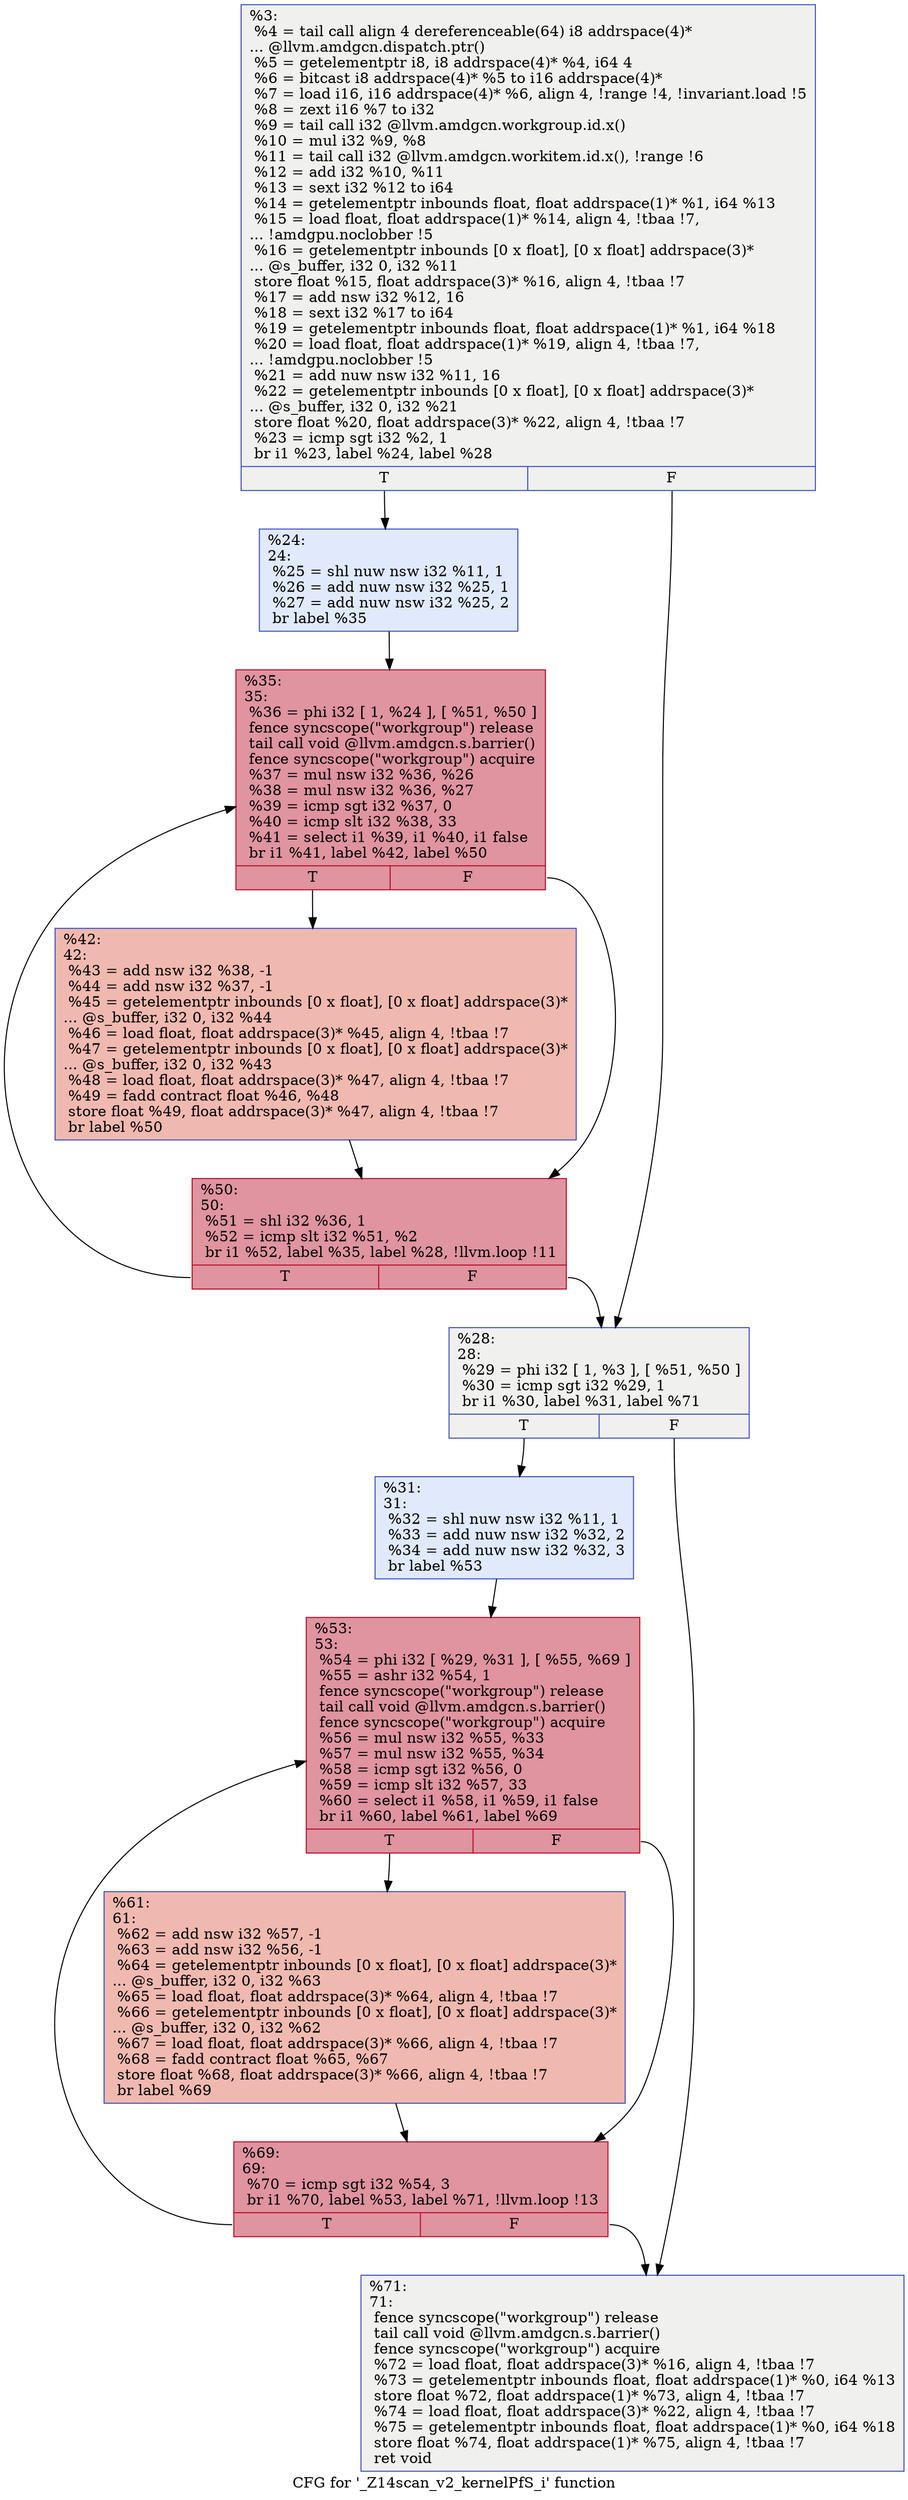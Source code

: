 digraph "CFG for '_Z14scan_v2_kernelPfS_i' function" {
	label="CFG for '_Z14scan_v2_kernelPfS_i' function";

	Node0x5077640 [shape=record,color="#3d50c3ff", style=filled, fillcolor="#dedcdb70",label="{%3:\l  %4 = tail call align 4 dereferenceable(64) i8 addrspace(4)*\l... @llvm.amdgcn.dispatch.ptr()\l  %5 = getelementptr i8, i8 addrspace(4)* %4, i64 4\l  %6 = bitcast i8 addrspace(4)* %5 to i16 addrspace(4)*\l  %7 = load i16, i16 addrspace(4)* %6, align 4, !range !4, !invariant.load !5\l  %8 = zext i16 %7 to i32\l  %9 = tail call i32 @llvm.amdgcn.workgroup.id.x()\l  %10 = mul i32 %9, %8\l  %11 = tail call i32 @llvm.amdgcn.workitem.id.x(), !range !6\l  %12 = add i32 %10, %11\l  %13 = sext i32 %12 to i64\l  %14 = getelementptr inbounds float, float addrspace(1)* %1, i64 %13\l  %15 = load float, float addrspace(1)* %14, align 4, !tbaa !7,\l... !amdgpu.noclobber !5\l  %16 = getelementptr inbounds [0 x float], [0 x float] addrspace(3)*\l... @s_buffer, i32 0, i32 %11\l  store float %15, float addrspace(3)* %16, align 4, !tbaa !7\l  %17 = add nsw i32 %12, 16\l  %18 = sext i32 %17 to i64\l  %19 = getelementptr inbounds float, float addrspace(1)* %1, i64 %18\l  %20 = load float, float addrspace(1)* %19, align 4, !tbaa !7,\l... !amdgpu.noclobber !5\l  %21 = add nuw nsw i32 %11, 16\l  %22 = getelementptr inbounds [0 x float], [0 x float] addrspace(3)*\l... @s_buffer, i32 0, i32 %21\l  store float %20, float addrspace(3)* %22, align 4, !tbaa !7\l  %23 = icmp sgt i32 %2, 1\l  br i1 %23, label %24, label %28\l|{<s0>T|<s1>F}}"];
	Node0x5077640:s0 -> Node0x507ab00;
	Node0x5077640:s1 -> Node0x507ab90;
	Node0x507ab00 [shape=record,color="#3d50c3ff", style=filled, fillcolor="#b9d0f970",label="{%24:\l24:                                               \l  %25 = shl nuw nsw i32 %11, 1\l  %26 = add nuw nsw i32 %25, 1\l  %27 = add nuw nsw i32 %25, 2\l  br label %35\l}"];
	Node0x507ab00 -> Node0x507aeb0;
	Node0x507ab90 [shape=record,color="#3d50c3ff", style=filled, fillcolor="#dedcdb70",label="{%28:\l28:                                               \l  %29 = phi i32 [ 1, %3 ], [ %51, %50 ]\l  %30 = icmp sgt i32 %29, 1\l  br i1 %30, label %31, label %71\l|{<s0>T|<s1>F}}"];
	Node0x507ab90:s0 -> Node0x507b170;
	Node0x507ab90:s1 -> Node0x507b200;
	Node0x507b170 [shape=record,color="#3d50c3ff", style=filled, fillcolor="#b9d0f970",label="{%31:\l31:                                               \l  %32 = shl nuw nsw i32 %11, 1\l  %33 = add nuw nsw i32 %32, 2\l  %34 = add nuw nsw i32 %32, 3\l  br label %53\l}"];
	Node0x507b170 -> Node0x5079f80;
	Node0x507aeb0 [shape=record,color="#b70d28ff", style=filled, fillcolor="#b70d2870",label="{%35:\l35:                                               \l  %36 = phi i32 [ 1, %24 ], [ %51, %50 ]\l  fence syncscope(\"workgroup\") release\l  tail call void @llvm.amdgcn.s.barrier()\l  fence syncscope(\"workgroup\") acquire\l  %37 = mul nsw i32 %36, %26\l  %38 = mul nsw i32 %36, %27\l  %39 = icmp sgt i32 %37, 0\l  %40 = icmp slt i32 %38, 33\l  %41 = select i1 %39, i1 %40, i1 false\l  br i1 %41, label %42, label %50\l|{<s0>T|<s1>F}}"];
	Node0x507aeb0:s0 -> Node0x507bdc0;
	Node0x507aeb0:s1 -> Node0x507afa0;
	Node0x507bdc0 [shape=record,color="#3d50c3ff", style=filled, fillcolor="#de614d70",label="{%42:\l42:                                               \l  %43 = add nsw i32 %38, -1\l  %44 = add nsw i32 %37, -1\l  %45 = getelementptr inbounds [0 x float], [0 x float] addrspace(3)*\l... @s_buffer, i32 0, i32 %44\l  %46 = load float, float addrspace(3)* %45, align 4, !tbaa !7\l  %47 = getelementptr inbounds [0 x float], [0 x float] addrspace(3)*\l... @s_buffer, i32 0, i32 %43\l  %48 = load float, float addrspace(3)* %47, align 4, !tbaa !7\l  %49 = fadd contract float %46, %48\l  store float %49, float addrspace(3)* %47, align 4, !tbaa !7\l  br label %50\l}"];
	Node0x507bdc0 -> Node0x507afa0;
	Node0x507afa0 [shape=record,color="#b70d28ff", style=filled, fillcolor="#b70d2870",label="{%50:\l50:                                               \l  %51 = shl i32 %36, 1\l  %52 = icmp slt i32 %51, %2\l  br i1 %52, label %35, label %28, !llvm.loop !11\l|{<s0>T|<s1>F}}"];
	Node0x507afa0:s0 -> Node0x507aeb0;
	Node0x507afa0:s1 -> Node0x507ab90;
	Node0x5079f80 [shape=record,color="#b70d28ff", style=filled, fillcolor="#b70d2870",label="{%53:\l53:                                               \l  %54 = phi i32 [ %29, %31 ], [ %55, %69 ]\l  %55 = ashr i32 %54, 1\l  fence syncscope(\"workgroup\") release\l  tail call void @llvm.amdgcn.s.barrier()\l  fence syncscope(\"workgroup\") acquire\l  %56 = mul nsw i32 %55, %33\l  %57 = mul nsw i32 %55, %34\l  %58 = icmp sgt i32 %56, 0\l  %59 = icmp slt i32 %57, 33\l  %60 = select i1 %58, i1 %59, i1 false\l  br i1 %60, label %61, label %69\l|{<s0>T|<s1>F}}"];
	Node0x5079f80:s0 -> Node0x507ccf0;
	Node0x5079f80:s1 -> Node0x507c680;
	Node0x507ccf0 [shape=record,color="#3d50c3ff", style=filled, fillcolor="#de614d70",label="{%61:\l61:                                               \l  %62 = add nsw i32 %57, -1\l  %63 = add nsw i32 %56, -1\l  %64 = getelementptr inbounds [0 x float], [0 x float] addrspace(3)*\l... @s_buffer, i32 0, i32 %63\l  %65 = load float, float addrspace(3)* %64, align 4, !tbaa !7\l  %66 = getelementptr inbounds [0 x float], [0 x float] addrspace(3)*\l... @s_buffer, i32 0, i32 %62\l  %67 = load float, float addrspace(3)* %66, align 4, !tbaa !7\l  %68 = fadd contract float %65, %67\l  store float %68, float addrspace(3)* %66, align 4, !tbaa !7\l  br label %69\l}"];
	Node0x507ccf0 -> Node0x507c680;
	Node0x507c680 [shape=record,color="#b70d28ff", style=filled, fillcolor="#b70d2870",label="{%69:\l69:                                               \l  %70 = icmp sgt i32 %54, 3\l  br i1 %70, label %53, label %71, !llvm.loop !13\l|{<s0>T|<s1>F}}"];
	Node0x507c680:s0 -> Node0x5079f80;
	Node0x507c680:s1 -> Node0x507b200;
	Node0x507b200 [shape=record,color="#3d50c3ff", style=filled, fillcolor="#dedcdb70",label="{%71:\l71:                                               \l  fence syncscope(\"workgroup\") release\l  tail call void @llvm.amdgcn.s.barrier()\l  fence syncscope(\"workgroup\") acquire\l  %72 = load float, float addrspace(3)* %16, align 4, !tbaa !7\l  %73 = getelementptr inbounds float, float addrspace(1)* %0, i64 %13\l  store float %72, float addrspace(1)* %73, align 4, !tbaa !7\l  %74 = load float, float addrspace(3)* %22, align 4, !tbaa !7\l  %75 = getelementptr inbounds float, float addrspace(1)* %0, i64 %18\l  store float %74, float addrspace(1)* %75, align 4, !tbaa !7\l  ret void\l}"];
}
